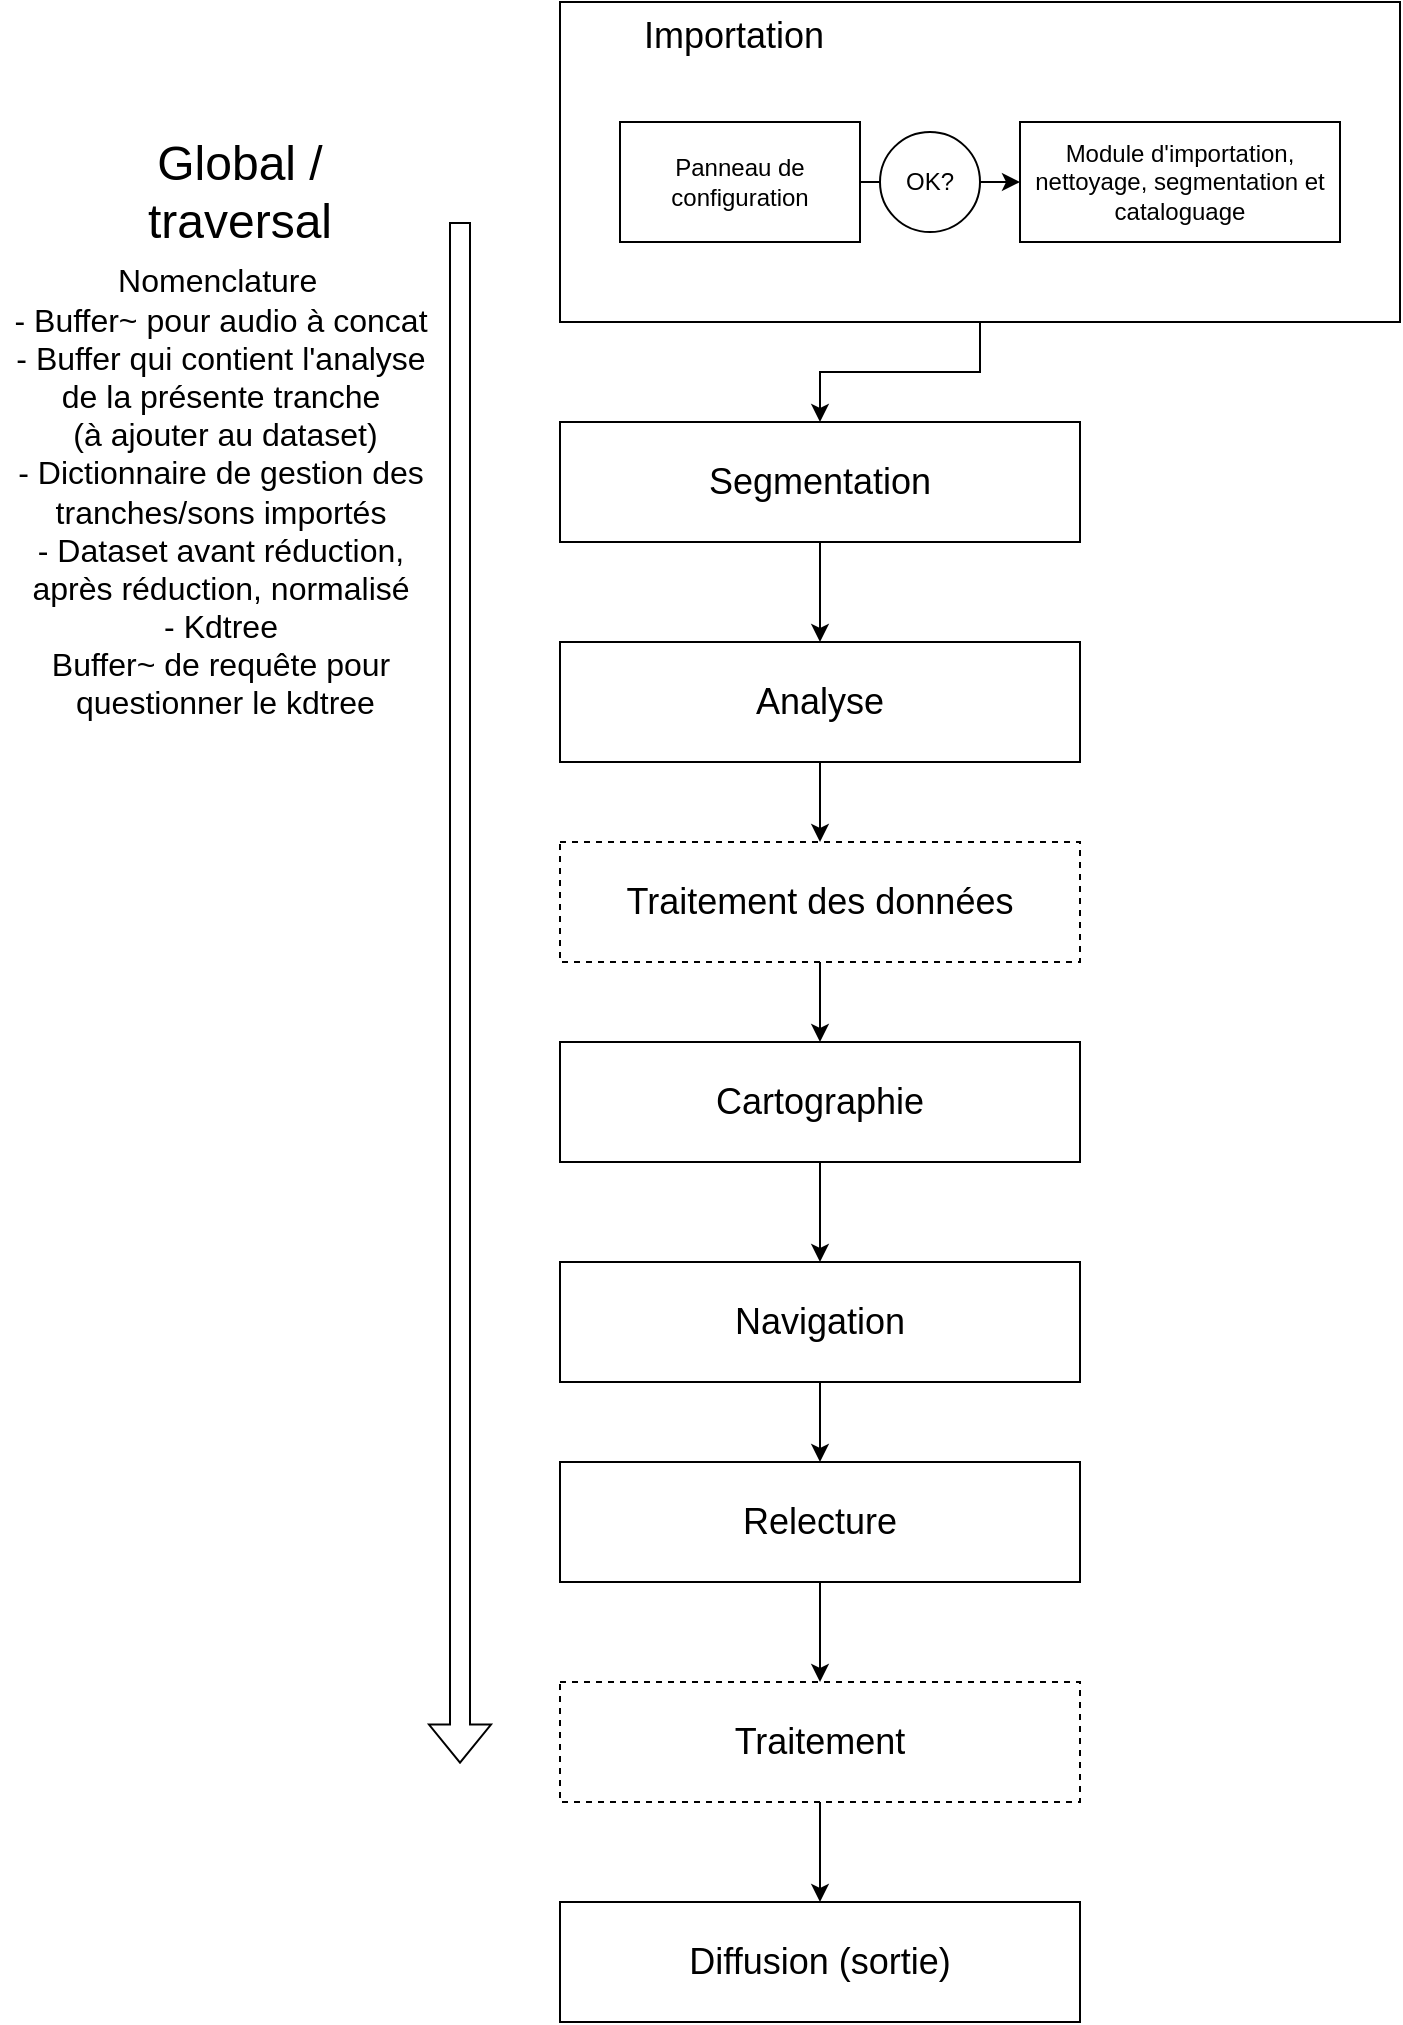 <mxfile version="20.0.3" type="device"><diagram id="RsOcY1nSP0iwSeIwAzeg" name="Page-1"><mxGraphModel dx="1234" dy="698" grid="1" gridSize="10" guides="1" tooltips="1" connect="1" arrows="1" fold="1" page="1" pageScale="1" pageWidth="850" pageHeight="1100" math="0" shadow="0"><root><mxCell id="0"/><mxCell id="1" parent="0"/><mxCell id="9DZGefUDbCCTk8UTo82T-8" value="" style="edgeStyle=orthogonalEdgeStyle;rounded=0;orthogonalLoop=1;jettySize=auto;html=1;fontSize=18;entryX=0.5;entryY=0;entryDx=0;entryDy=0;" parent="1" source="9DZGefUDbCCTk8UTo82T-1" target="C4KEE92u8cxn2qWbuX7F-1" edge="1"><mxGeometry relative="1" as="geometry"/></mxCell><mxCell id="9DZGefUDbCCTk8UTo82T-1" value="&lt;blockquote style=&quot;margin: 0 0 0 40px; border: none; padding: 0px;&quot;&gt;&lt;font style=&quot;font-size: 18px;&quot;&gt;Importation&lt;/font&gt;&lt;/blockquote&gt;" style="rounded=0;whiteSpace=wrap;html=1;align=left;verticalAlign=top;" parent="1" vertex="1"><mxGeometry x="320" y="10" width="420" height="160" as="geometry"/></mxCell><mxCell id="9DZGefUDbCCTk8UTo82T-10" value="" style="edgeStyle=orthogonalEdgeStyle;rounded=0;orthogonalLoop=1;jettySize=auto;html=1;fontSize=18;" parent="1" source="9DZGefUDbCCTk8UTo82T-2" target="9DZGefUDbCCTk8UTo82T-3" edge="1"><mxGeometry relative="1" as="geometry"/></mxCell><mxCell id="9DZGefUDbCCTk8UTo82T-2" value="&lt;span style=&quot;font-size: 18px;&quot;&gt;Analyse&lt;/span&gt;" style="rounded=0;whiteSpace=wrap;html=1;" parent="1" vertex="1"><mxGeometry x="320" y="330" width="260" height="60" as="geometry"/></mxCell><mxCell id="9DZGefUDbCCTk8UTo82T-11" value="" style="edgeStyle=orthogonalEdgeStyle;rounded=0;orthogonalLoop=1;jettySize=auto;html=1;fontSize=18;" parent="1" source="9DZGefUDbCCTk8UTo82T-3" target="9DZGefUDbCCTk8UTo82T-4" edge="1"><mxGeometry relative="1" as="geometry"/></mxCell><mxCell id="9DZGefUDbCCTk8UTo82T-3" value="&lt;span style=&quot;font-size: 18px;&quot;&gt;Traitement des données&lt;/span&gt;" style="rounded=0;whiteSpace=wrap;html=1;dashed=1;" parent="1" vertex="1"><mxGeometry x="320" y="430" width="260" height="60" as="geometry"/></mxCell><mxCell id="9DZGefUDbCCTk8UTo82T-12" value="" style="edgeStyle=orthogonalEdgeStyle;rounded=0;orthogonalLoop=1;jettySize=auto;html=1;fontSize=18;" parent="1" source="9DZGefUDbCCTk8UTo82T-4" target="9DZGefUDbCCTk8UTo82T-5" edge="1"><mxGeometry relative="1" as="geometry"/></mxCell><mxCell id="9DZGefUDbCCTk8UTo82T-4" value="&lt;span style=&quot;font-size: 18px;&quot;&gt;Cartographie&lt;/span&gt;" style="rounded=0;whiteSpace=wrap;html=1;" parent="1" vertex="1"><mxGeometry x="320" y="530" width="260" height="60" as="geometry"/></mxCell><mxCell id="9DZGefUDbCCTk8UTo82T-13" value="" style="edgeStyle=orthogonalEdgeStyle;rounded=0;orthogonalLoop=1;jettySize=auto;html=1;fontSize=18;" parent="1" source="9DZGefUDbCCTk8UTo82T-5" target="9DZGefUDbCCTk8UTo82T-6" edge="1"><mxGeometry relative="1" as="geometry"/></mxCell><mxCell id="9DZGefUDbCCTk8UTo82T-5" value="&lt;span style=&quot;font-size: 18px;&quot;&gt;Navigation&lt;/span&gt;" style="rounded=0;whiteSpace=wrap;html=1;" parent="1" vertex="1"><mxGeometry x="320" y="640" width="260" height="60" as="geometry"/></mxCell><mxCell id="9DZGefUDbCCTk8UTo82T-14" value="" style="edgeStyle=orthogonalEdgeStyle;rounded=0;orthogonalLoop=1;jettySize=auto;html=1;fontSize=18;" parent="1" source="9DZGefUDbCCTk8UTo82T-6" target="9DZGefUDbCCTk8UTo82T-7" edge="1"><mxGeometry relative="1" as="geometry"/></mxCell><mxCell id="9DZGefUDbCCTk8UTo82T-6" value="&lt;span style=&quot;font-size: 18px;&quot;&gt;Relecture&lt;/span&gt;" style="rounded=0;whiteSpace=wrap;html=1;" parent="1" vertex="1"><mxGeometry x="320" y="740" width="260" height="60" as="geometry"/></mxCell><mxCell id="9DZGefUDbCCTk8UTo82T-16" value="" style="edgeStyle=orthogonalEdgeStyle;rounded=0;orthogonalLoop=1;jettySize=auto;html=1;fontSize=18;" parent="1" source="9DZGefUDbCCTk8UTo82T-7" target="9DZGefUDbCCTk8UTo82T-15" edge="1"><mxGeometry relative="1" as="geometry"/></mxCell><mxCell id="9DZGefUDbCCTk8UTo82T-7" value="&lt;span style=&quot;font-size: 18px;&quot;&gt;Traitement&lt;/span&gt;" style="rounded=0;whiteSpace=wrap;html=1;dashed=1;" parent="1" vertex="1"><mxGeometry x="320" y="850" width="260" height="60" as="geometry"/></mxCell><mxCell id="9DZGefUDbCCTk8UTo82T-15" value="&lt;span style=&quot;font-size: 18px;&quot;&gt;Diffusion (sortie)&lt;/span&gt;" style="rounded=0;whiteSpace=wrap;html=1;" parent="1" vertex="1"><mxGeometry x="320" y="960" width="260" height="60" as="geometry"/></mxCell><mxCell id="9DZGefUDbCCTk8UTo82T-17" value="" style="shape=flexArrow;endArrow=classic;html=1;rounded=0;fontSize=18;" parent="1" edge="1"><mxGeometry width="50" height="50" relative="1" as="geometry"><mxPoint x="270" y="120" as="sourcePoint"/><mxPoint x="270" y="890.8" as="targetPoint"/></mxGeometry></mxCell><mxCell id="9DZGefUDbCCTk8UTo82T-20" value="&lt;font style=&quot;font-size: 24px;&quot;&gt;Global / traversal&lt;/font&gt;" style="text;html=1;strokeColor=none;fillColor=none;align=center;verticalAlign=middle;whiteSpace=wrap;rounded=0;dashed=1;fontSize=18;" parent="1" vertex="1"><mxGeometry x="130" y="90" width="60" height="30" as="geometry"/></mxCell><mxCell id="9DZGefUDbCCTk8UTo82T-24" value="&lt;font style=&quot;font-size: 16px;&quot;&gt;Nomenclature&lt;/font&gt;&amp;nbsp;&lt;br&gt;&lt;font style=&quot;font-size: 16px;&quot;&gt;- Buffer~ pour audio à concat&lt;br&gt;- Buffer qui contient l'analyse &lt;br&gt;de la présente tranche&lt;br&gt;&amp;nbsp;(à ajouter au dataset)&lt;br&gt;- Dictionnaire de gestion des &lt;br&gt;tranches/sons importés&lt;br&gt;- Dataset avant réduction, &lt;br&gt;après réduction, normalisé&lt;br&gt;- Kdtree&lt;br&gt;Buffer~ de requête pour&lt;br&gt;&amp;nbsp;questionner le kdtree&lt;br&gt;&lt;/font&gt;" style="text;html=1;align=center;verticalAlign=middle;resizable=0;points=[];autosize=1;strokeColor=none;fillColor=none;fontSize=12;" parent="1" vertex="1"><mxGeometry x="40" y="160" width="220" height="190" as="geometry"/></mxCell><mxCell id="C4KEE92u8cxn2qWbuX7F-2" value="" style="edgeStyle=orthogonalEdgeStyle;rounded=0;orthogonalLoop=1;jettySize=auto;html=1;" parent="1" source="C4KEE92u8cxn2qWbuX7F-1" target="9DZGefUDbCCTk8UTo82T-2" edge="1"><mxGeometry relative="1" as="geometry"/></mxCell><mxCell id="C4KEE92u8cxn2qWbuX7F-1" value="&lt;span style=&quot;font-size: 18px;&quot;&gt;Segmentation&lt;/span&gt;" style="rounded=0;whiteSpace=wrap;html=1;" parent="1" vertex="1"><mxGeometry x="320" y="220" width="260" height="60" as="geometry"/></mxCell><mxCell id="ENxHVIc1XmIrdywmTGSN-3" value="" style="edgeStyle=orthogonalEdgeStyle;rounded=0;orthogonalLoop=1;jettySize=auto;html=1;" edge="1" parent="1" source="ENxHVIc1XmIrdywmTGSN-1" target="ENxHVIc1XmIrdywmTGSN-2"><mxGeometry relative="1" as="geometry"/></mxCell><mxCell id="ENxHVIc1XmIrdywmTGSN-1" value="Panneau de configuration" style="rounded=0;whiteSpace=wrap;html=1;" vertex="1" parent="1"><mxGeometry x="350" y="70" width="120" height="60" as="geometry"/></mxCell><mxCell id="ENxHVIc1XmIrdywmTGSN-2" value="Module d'importation, nettoyage, segmentation et cataloguage" style="rounded=0;whiteSpace=wrap;html=1;" vertex="1" parent="1"><mxGeometry x="550" y="70" width="160" height="60" as="geometry"/></mxCell><mxCell id="ENxHVIc1XmIrdywmTGSN-6" value="OK?" style="ellipse;whiteSpace=wrap;html=1;" vertex="1" parent="1"><mxGeometry x="480" y="75" width="50" height="50" as="geometry"/></mxCell></root></mxGraphModel></diagram></mxfile>